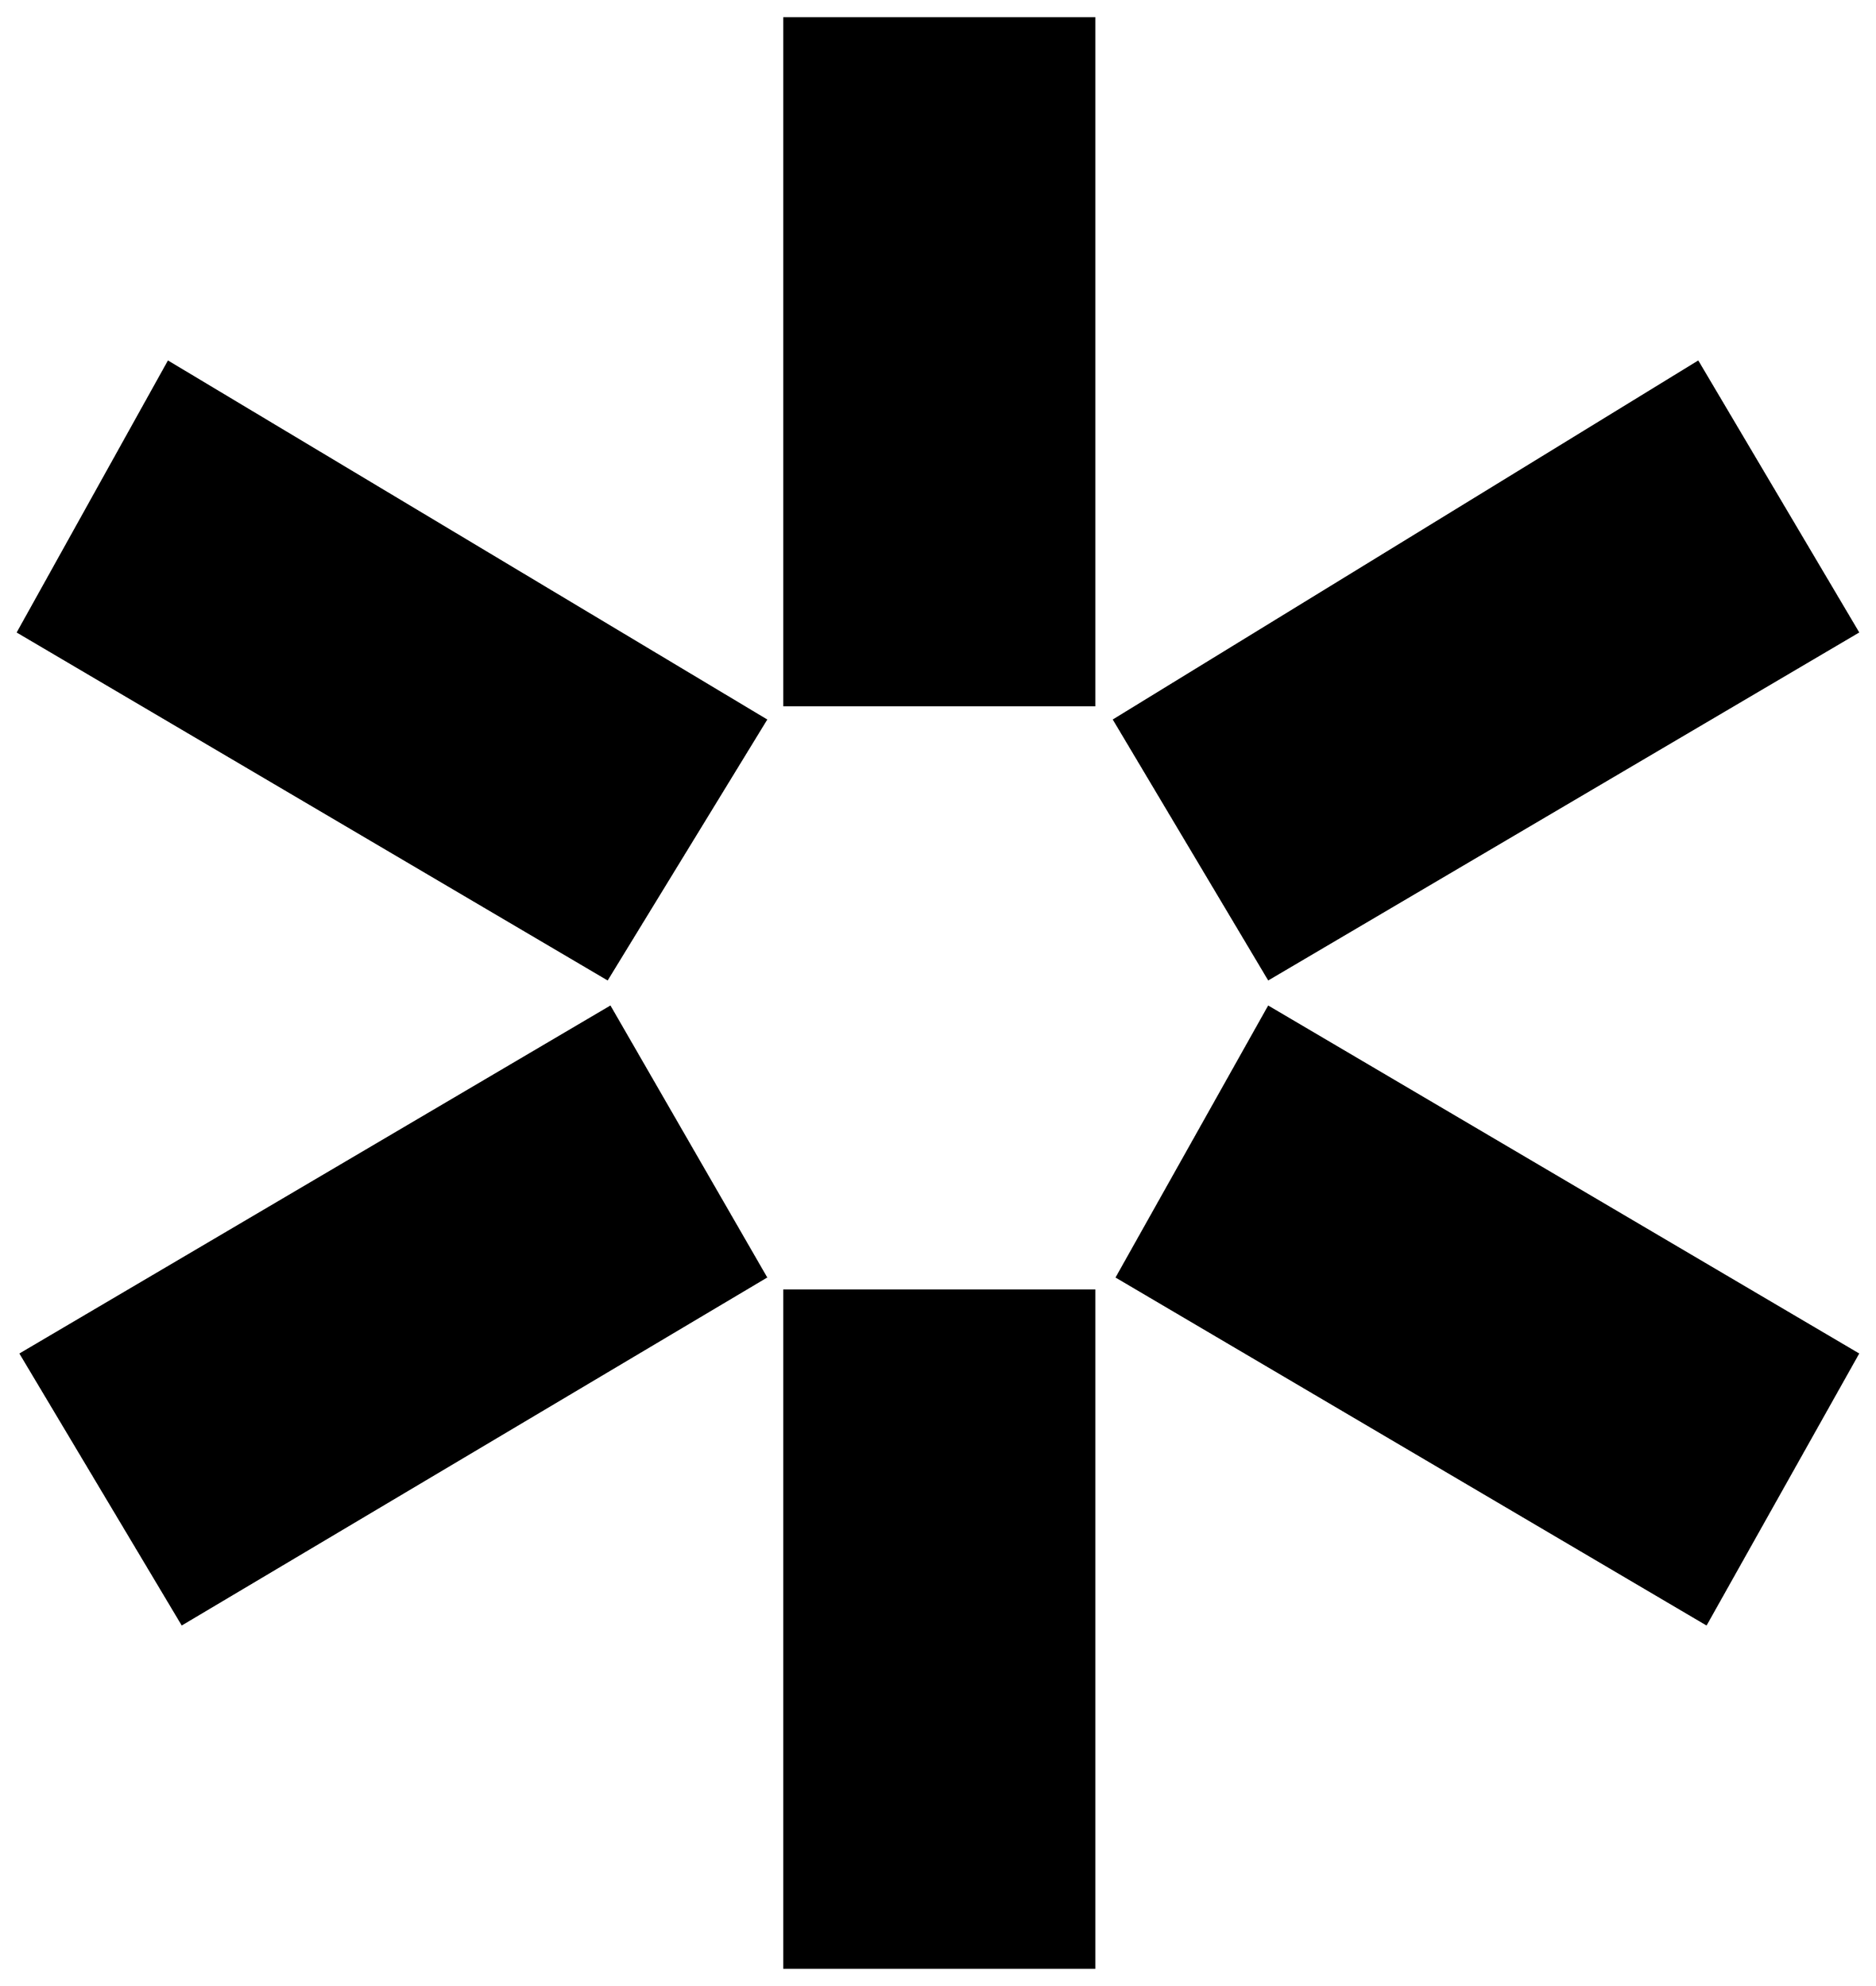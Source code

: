 


\begin{tikzpicture}[y=0.80pt, x=0.80pt, yscale=-1.0, xscale=1.0, inner sep=0pt, outer sep=0pt]
\begin{scope}[shift={(100.0,1832.0)},nonzero rule]
  \path[draw=.,fill=.,line width=1.600pt] (1437.0,-971.0) --
    (1009.0,-719.0) -- (897.0,-907.0) -- (1321.0,-1167.0) --
    (1437.0,-971.0) -- cycle(882.0,-918.0) -- (657.0,-918.0) --
    (657.0,-1417.0) -- (882.0,-1417.0) -- (882.0,-918.0) --
    cycle(1437.0,-446.0) -- (1327.0,-250.0) -- (899.0,-502.0) --
    (1009.0,-698.0) -- (1437.0,-446.0) -- cycle(643.0,-907.0) --
    (528.0,-719.0) -- (100.0,-971.0) -- (209.0,-1167.0) --
    (643.0,-907.0) -- cycle(882.0,0.0) -- (657.0,0.0) --
    (657.0,-492.0) -- (882.0,-492.0) -- (882.0,0.0) --
    cycle(643.0,-502.0) -- (219.0,-250.0) -- (102.0,-446.0) --
    (530.0,-698.0) -- (643.0,-502.0) -- cycle;
\end{scope}

\end{tikzpicture}

